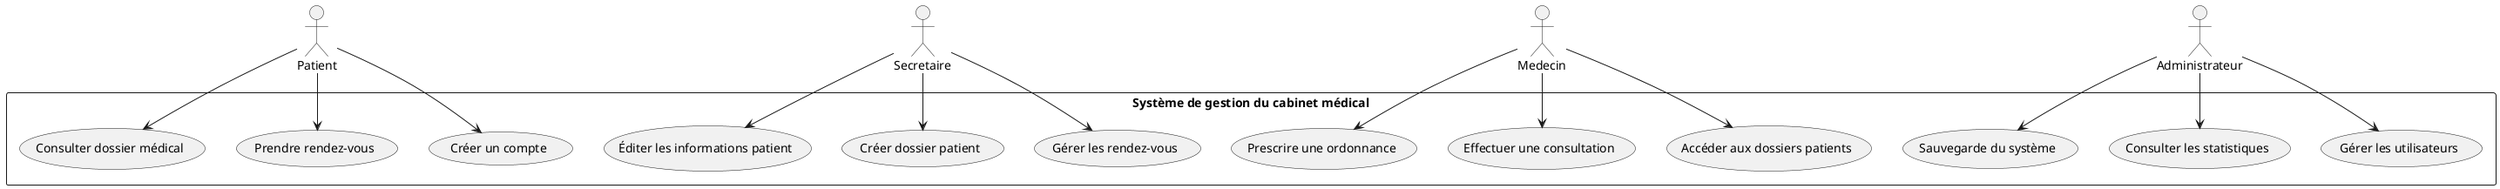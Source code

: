 @startuml
actor Patient
actor Secretaire
actor Medecin
actor Administrateur

rectangle "Système de gestion du cabinet médical" {
  Patient --> (Créer un compte)
  Patient --> (Prendre rendez-vous)
  Patient --> (Consulter dossier médical)

  Secretaire --> (Gérer les rendez-vous)
  Secretaire --> (Créer dossier patient)
  Secretaire --> (Éditer les informations patient)

  Medecin --> (Accéder aux dossiers patients)
  Medecin --> (Effectuer une consultation)
  Medecin --> (Prescrire une ordonnance)

  Administrateur --> (Gérer les utilisateurs)
  Administrateur --> (Consulter les statistiques)
  Administrateur --> (Sauvegarde du système)
}
@enduml
